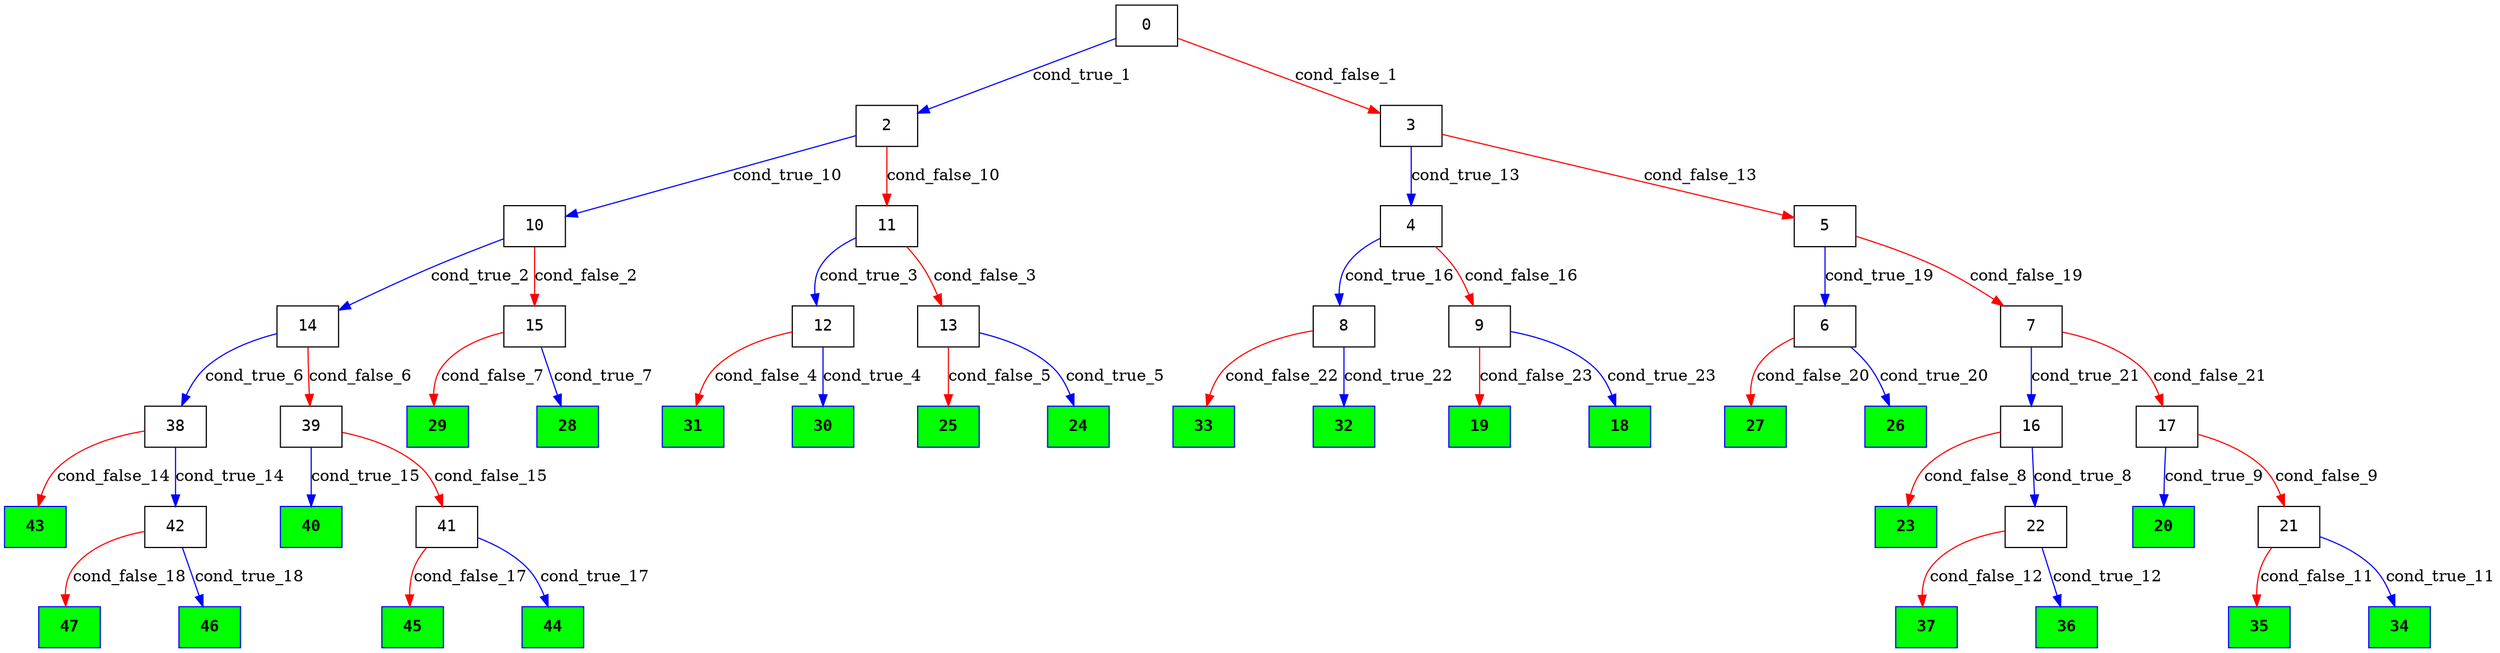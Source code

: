 digraph ExecutionTree {
	node [color=black fontname=Courier height=.5 shape=record]
	47 [color=blue, fillcolor=green, style=filled, fontcolor=black, fontname="Courier-Bold"]
	46 [color=blue, fillcolor=green, style=filled, fontcolor=black, fontname="Courier-Bold"]
	45 [color=blue, fillcolor=green, style=filled, fontcolor=black, fontname="Courier-Bold"]
	44 [color=blue, fillcolor=green, style=filled, fontcolor=black, fontname="Courier-Bold"]
	43 [color=blue, fillcolor=green, style=filled, fontcolor=black, fontname="Courier-Bold"]
	40 [color=blue, fillcolor=green, style=filled, fontcolor=black, fontname="Courier-Bold"]
	37 [color=blue, fillcolor=green, style=filled, fontcolor=black, fontname="Courier-Bold"]
	36 [color=blue, fillcolor=green, style=filled, fontcolor=black, fontname="Courier-Bold"]
	35 [color=blue, fillcolor=green, style=filled, fontcolor=black, fontname="Courier-Bold"]
	34 [color=blue, fillcolor=green, style=filled, fontcolor=black, fontname="Courier-Bold"]
	33 [color=blue, fillcolor=green, style=filled, fontcolor=black, fontname="Courier-Bold"]
	32 [color=blue, fillcolor=green, style=filled, fontcolor=black, fontname="Courier-Bold"]
	31 [color=blue, fillcolor=green, style=filled, fontcolor=black, fontname="Courier-Bold"]
	30 [color=blue, fillcolor=green, style=filled, fontcolor=black, fontname="Courier-Bold"]
	29 [color=blue, fillcolor=green, style=filled, fontcolor=black, fontname="Courier-Bold"]
	28 [color=blue, fillcolor=green, style=filled, fontcolor=black, fontname="Courier-Bold"]
	27 [color=blue, fillcolor=green, style=filled, fontcolor=black, fontname="Courier-Bold"]
	26 [color=blue, fillcolor=green, style=filled, fontcolor=black, fontname="Courier-Bold"]
	25 [color=blue, fillcolor=green, style=filled, fontcolor=black, fontname="Courier-Bold"]
	24 [color=blue, fillcolor=green, style=filled, fontcolor=black, fontname="Courier-Bold"]
	23 [color=blue, fillcolor=green, style=filled, fontcolor=black, fontname="Courier-Bold"]
	20 [color=blue, fillcolor=green, style=filled, fontcolor=black, fontname="Courier-Bold"]
	19 [color=blue, fillcolor=green, style=filled, fontcolor=black, fontname="Courier-Bold"]
	18 [color=blue, fillcolor=green, style=filled, fontcolor=black, fontname="Courier-Bold"]
	0 -> 2 [label=cond_true_1 color=blue]
	0 -> 3 [label=cond_false_1 color=red]
	2 -> 10 [label=cond_true_10 color=blue]
	2 -> 11 [label=cond_false_10 color=red]
	3 -> 4 [label=cond_true_13 color=blue]
	3 -> 5 [label=cond_false_13 color=red]
	10 -> 14 [label=cond_true_2 color=blue]
	10 -> 15 [label=cond_false_2 color=red]
	14 -> 38 [label=cond_true_6 color=blue]
	14 -> 39 [label=cond_false_6 color=red]
	15 -> 28 [label=cond_true_7 color=blue]
	15 -> 29 [label=cond_false_7 color=red]
	11 -> 12 [label=cond_true_3 color=blue]
	11 -> 13 [label=cond_false_3 color=red]
	12 -> 30 [label=cond_true_4 color=blue]
	12 -> 31 [label=cond_false_4 color=red]
	13 -> 24 [label=cond_true_5 color=blue]
	13 -> 25 [label=cond_false_5 color=red]
	38 -> 42 [label=cond_true_14 color=blue]
	38 -> 43 [label=cond_false_14 color=red]
	39 -> 40 [label=cond_true_15 color=blue]
	39 -> 41 [label=cond_false_15 color=red]
	16 -> 22 [label=cond_true_8 color=blue]
	16 -> 23 [label=cond_false_8 color=red]
	22 -> 36 [label=cond_true_12 color=blue]
	22 -> 37 [label=cond_false_12 color=red]
	17 -> 20 [label=cond_true_9 color=blue]
	17 -> 21 [label=cond_false_9 color=red]
	21 -> 34 [label=cond_true_11 color=blue]
	21 -> 35 [label=cond_false_11 color=red]
	4 -> 8 [label=cond_true_16 color=blue]
	4 -> 9 [label=cond_false_16 color=red]
	5 -> 6 [label=cond_true_19 color=blue]
	5 -> 7 [label=cond_false_19 color=red]
	42 -> 46 [label=cond_true_18 color=blue]
	42 -> 47 [label=cond_false_18 color=red]
	41 -> 44 [label=cond_true_17 color=blue]
	41 -> 45 [label=cond_false_17 color=red]
	8 -> 32 [label=cond_true_22 color=blue]
	8 -> 33 [label=cond_false_22 color=red]
	9 -> 18 [label=cond_true_23 color=blue]
	9 -> 19 [label=cond_false_23 color=red]
	6 -> 26 [label=cond_true_20 color=blue]
	6 -> 27 [label=cond_false_20 color=red]
	7 -> 16 [label=cond_true_21 color=blue]
	7 -> 17 [label=cond_false_21 color=red]
}
